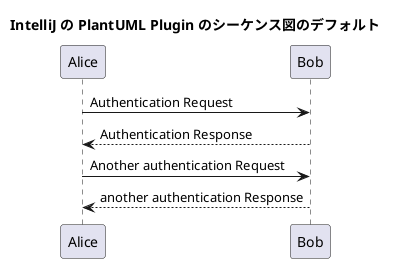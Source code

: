 @startuml
title : IntelliJ の PlantUML Plugin のシーケンス図のデフォルト

Alice -> Bob: Authentication Request
Bob --> Alice: Authentication Response

Alice -> Bob: Another authentication Request
Alice <-- Bob: another authentication Response
@enduml